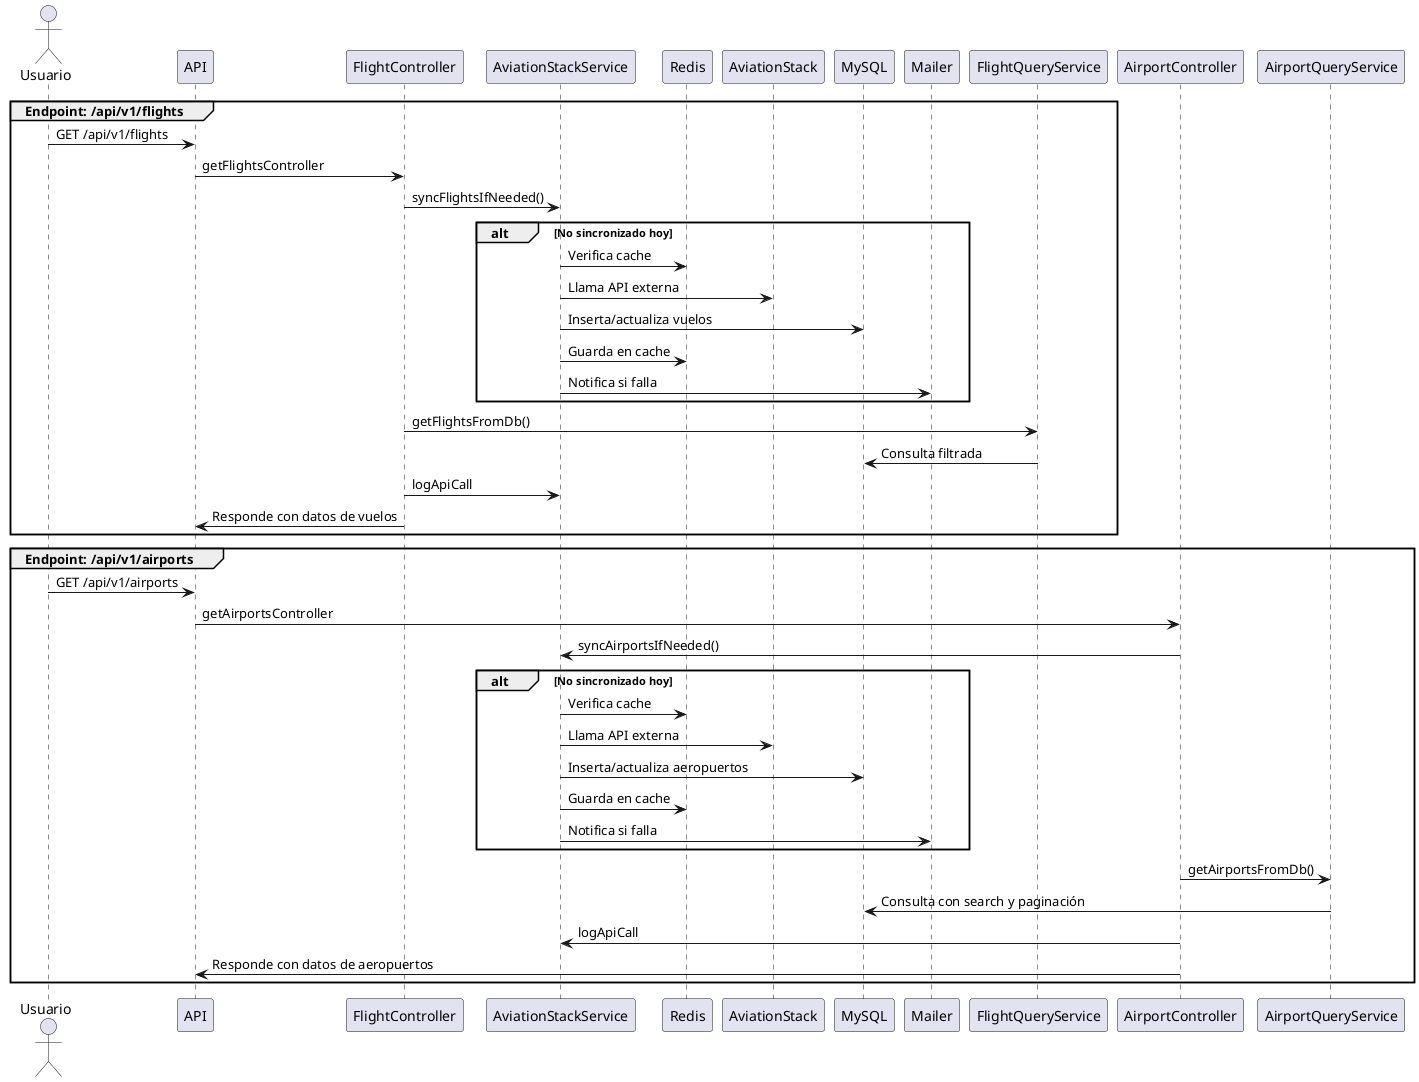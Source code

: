 @startuml AviationStackFullFlow
actor Usuario
group Endpoint: /api/v1/flights
   Usuario -> API : GET /api/v1/flights
   API -> FlightController : getFlightsController
   FlightController -> AviationStackService : syncFlightsIfNeeded()
   alt No sincronizado hoy
      AviationStackService -> Redis : Verifica cache
      AviationStackService -> AviationStack : Llama API externa
      AviationStackService -> MySQL : Inserta/actualiza vuelos
      AviationStackService -> Redis : Guarda en cache
      AviationStackService -> Mailer : Notifica si falla
   end
   FlightController -> FlightQueryService : getFlightsFromDb()
   FlightQueryService -> MySQL : Consulta filtrada
   FlightController -> AviationStackService : logApiCall
   FlightController -> API : Responde con datos de vuelos
end group
group Endpoint: /api/v1/airports
   Usuario -> API : GET /api/v1/airports
   API -> AirportController : getAirportsController
   AirportController -> AviationStackService : syncAirportsIfNeeded()
   alt No sincronizado hoy
      AviationStackService -> Redis : Verifica cache
      AviationStackService -> AviationStack : Llama API externa
      AviationStackService -> MySQL : Inserta/actualiza aeropuertos
      AviationStackService -> Redis : Guarda en cache
      AviationStackService -> Mailer : Notifica si falla
   end
   AirportController -> AirportQueryService : getAirportsFromDb()
   AirportQueryService -> MySQL : Consulta con search y paginación
   AirportController -> AviationStackService : logApiCall
   AirportController -> API : Responde con datos de aeropuertos
end group
@enduml
